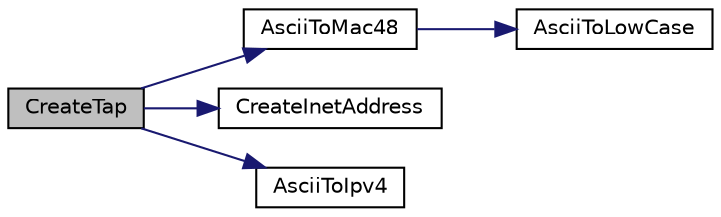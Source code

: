 digraph "CreateTap"
{
  edge [fontname="Helvetica",fontsize="10",labelfontname="Helvetica",labelfontsize="10"];
  node [fontname="Helvetica",fontsize="10",shape=record];
  rankdir="LR";
  Node1 [label="CreateTap",height=0.2,width=0.4,color="black", fillcolor="grey75", style="filled", fontcolor="black"];
  Node1 -> Node2 [color="midnightblue",fontsize="10",style="solid"];
  Node2 [label="AsciiToMac48",height=0.2,width=0.4,color="black", fillcolor="white", style="filled",URL="$d8/d8f/tap-creator_8cc.html#aeb9510b65095fe530be572d2261f72f7"];
  Node2 -> Node3 [color="midnightblue",fontsize="10",style="solid"];
  Node3 [label="AsciiToLowCase",height=0.2,width=0.4,color="black", fillcolor="white", style="filled",URL="$d8/d8f/tap-creator_8cc.html#ac8511bf2d0acbb99fa4b9a0662b1000c"];
  Node1 -> Node4 [color="midnightblue",fontsize="10",style="solid"];
  Node4 [label="CreateInetAddress",height=0.2,width=0.4,color="black", fillcolor="white", style="filled",URL="$d8/d8f/tap-creator_8cc.html#a47df9fd87752509424a35340e868acd1"];
  Node1 -> Node5 [color="midnightblue",fontsize="10",style="solid"];
  Node5 [label="AsciiToIpv4",height=0.2,width=0.4,color="black", fillcolor="white", style="filled",URL="$d8/d8f/tap-creator_8cc.html#ac1b8e624182192ac85e3e35876d6e152"];
}
